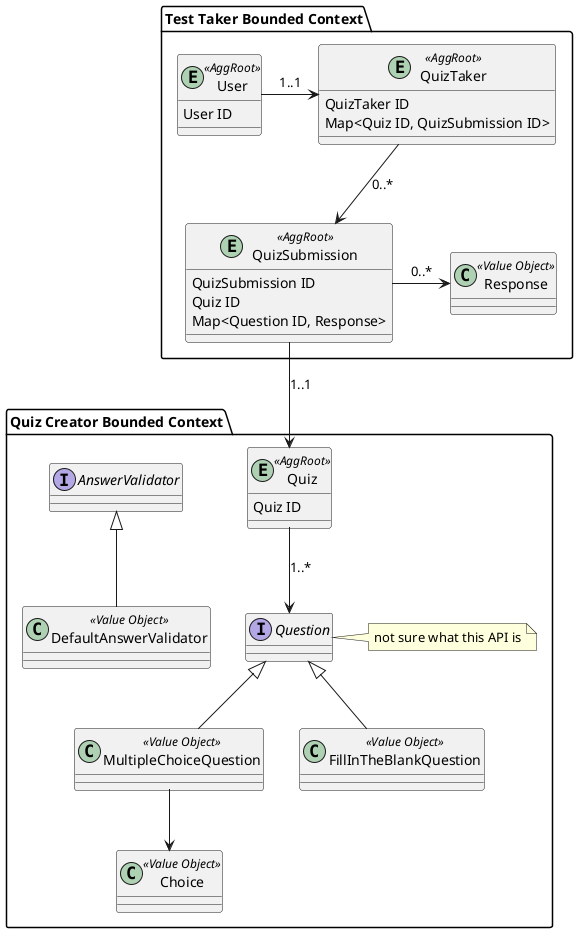 @startuml
' what it will be
package "Quiz Creator Bounded Context" {
    entity Quiz <<AggRoot>> {
        Quiz ID
    }
    interface Question
    note right of Question: not sure what this API is
    class MultipleChoiceQuestion <<Value Object>>

    Question <|-- MultipleChoiceQuestion

    Quiz --> Question: 1..*

    class Choice <<Value Object>>

    MultipleChoiceQuestion --> Choice

    class FillInTheBlankQuestion <<Value Object>>

    Question <|-- FillInTheBlankQuestion

    interface AnswerValidator
    class DefaultAnswerValidator <<Value Object>>

    AnswerValidator <|-- DefaultAnswerValidator
}

package "Test Taker Bounded Context" {
    entity User <<AggRoot>> {
        User ID
    }
    entity QuizTaker <<AggRoot>> {
        QuizTaker ID
        Map<Quiz ID, QuizSubmission ID>
    }
    entity QuizSubmission <<AggRoot>> {
        QuizSubmission ID
        Quiz ID
        Map<Question ID, Response>
    }
    class Response <<Value Object>>

    QuizSubmission --> Quiz: 1..1
    User -> QuizTaker : 1..1
    QuizTaker --> QuizSubmission : 0..*
    QuizSubmission -> Response : 0..*
}


@enduml
